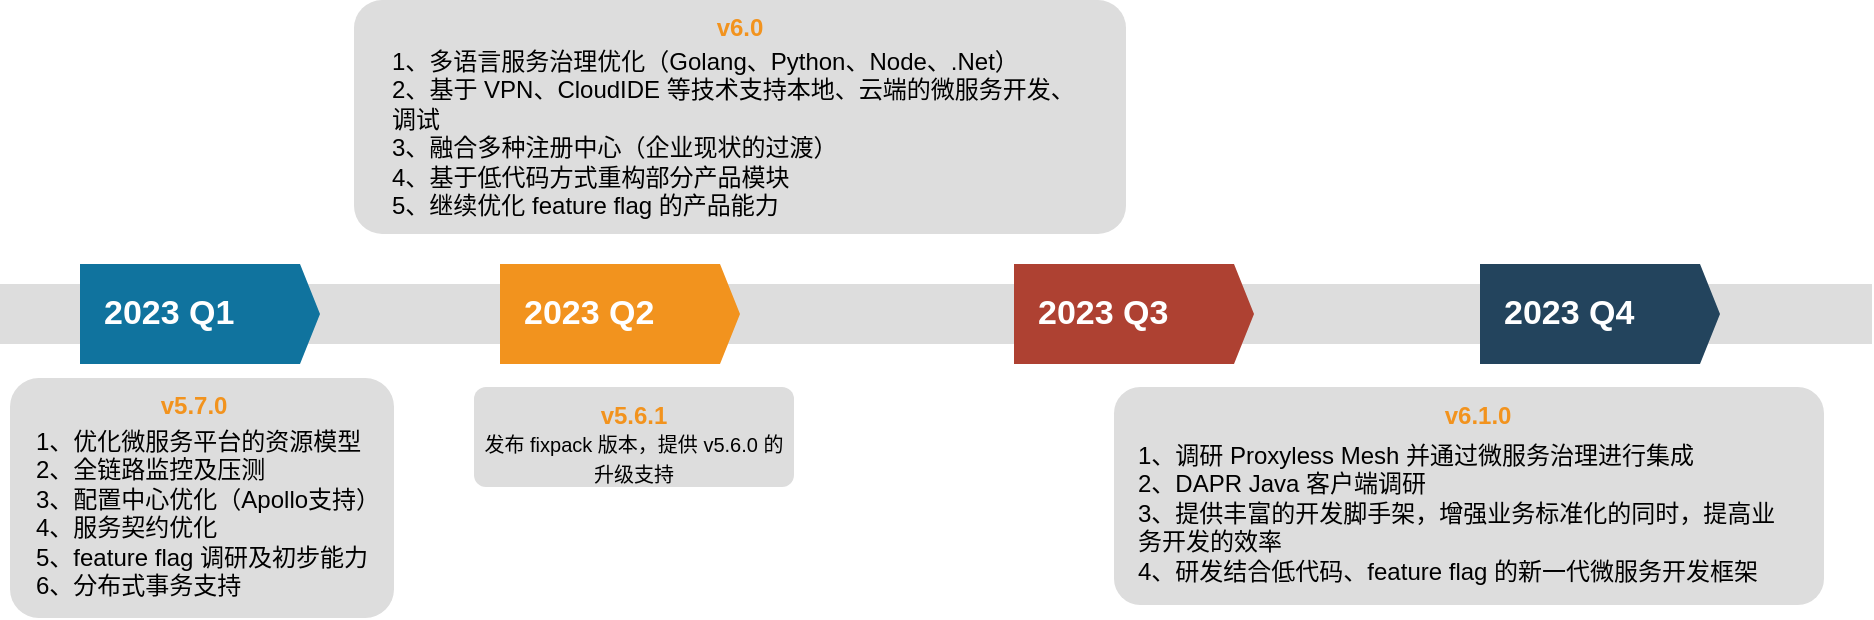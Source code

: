 <mxfile version="12.2.4" pages="1"><diagram id="LPxzDfarXafkQE6jDnBZ" name="Page-1"><mxGraphModel dx="1209" dy="-258" grid="0" gridSize="10" guides="1" tooltips="1" connect="1" arrows="1" fold="1" page="0" pageScale="1" pageWidth="827" pageHeight="1169" math="0" shadow="0"><root><mxCell id="0"/><mxCell id="1" parent="0"/><mxCell id="-Ru4AuKq-2Gei_yiUdHQ-51" value="" style="fillColor=#dddddd;rounded=0;strokeColor=none;" parent="1" vertex="1"><mxGeometry x="75" y="1154" width="936" height="30" as="geometry"/></mxCell><mxCell id="-Ru4AuKq-2Gei_yiUdHQ-52" value="2023 Q1" style="shape=mxgraph.infographic.ribbonSimple;notch1=0;notch2=10;notch=0;html=1;fillColor=#10739E;strokeColor=none;shadow=0;fontSize=17;fontColor=#FFFFFF;align=left;spacingLeft=10;fontStyle=1;" parent="1" vertex="1"><mxGeometry x="115" y="1144" width="120" height="50" as="geometry"/></mxCell><mxCell id="-Ru4AuKq-2Gei_yiUdHQ-53" value="2023 Q2" style="shape=mxgraph.infographic.ribbonSimple;notch1=0;notch2=10;notch=0;html=1;fillColor=#F2931E;strokeColor=none;shadow=0;fontSize=17;fontColor=#FFFFFF;align=left;spacingLeft=10;fontStyle=1;" parent="1" vertex="1"><mxGeometry x="325" y="1144" width="120" height="50" as="geometry"/></mxCell><mxCell id="-Ru4AuKq-2Gei_yiUdHQ-54" value="2023 Q3" style="shape=mxgraph.infographic.ribbonSimple;notch1=0;notch2=10;notch=0;html=1;fillColor=#AE4132;strokeColor=none;shadow=0;fontSize=17;fontColor=#FFFFFF;align=left;spacingLeft=10;fontStyle=1;" parent="1" vertex="1"><mxGeometry x="582" y="1144" width="120" height="50" as="geometry"/></mxCell><mxCell id="-Ru4AuKq-2Gei_yiUdHQ-55" value="2023 Q4" style="shape=mxgraph.infographic.ribbonSimple;notch1=0;notch2=10;notch=0;html=1;fillColor=#23445D;strokeColor=none;shadow=0;fontSize=17;fontColor=#FFFFFF;align=left;spacingLeft=10;fontStyle=1;" parent="1" vertex="1"><mxGeometry x="815" y="1144" width="120" height="50" as="geometry"/></mxCell><mxCell id="-Ru4AuKq-2Gei_yiUdHQ-56" value="&lt;b style=&quot;color: rgb(242 , 147 , 30)&quot;&gt;&amp;nbsp; &amp;nbsp; &amp;nbsp; &amp;nbsp; &amp;nbsp; &amp;nbsp; &amp;nbsp; &amp;nbsp; &amp;nbsp; &amp;nbsp; &amp;nbsp; v5.7.0&lt;/b&gt;&lt;font color=&quot;#10739e&quot;&gt;&lt;span&gt;&lt;br&gt;&lt;br&gt;&lt;/span&gt;&lt;br&gt;&lt;/font&gt;" style="rounded=1;strokeColor=none;fillColor=#DDDDDD;align=left;arcSize=12;verticalAlign=top;whiteSpace=wrap;html=1;fontSize=12;fontStyle=1" parent="1" vertex="1"><mxGeometry x="80" y="1201" width="192" height="120" as="geometry"/></mxCell><mxCell id="-Ru4AuKq-2Gei_yiUdHQ-61" value="1、优化微服务平台的资源模型&lt;br&gt;2、全链路监控及压测&lt;br&gt;3、配置中心优化（Apollo支持）&lt;br&gt;4、服务契约优化&lt;br&gt;5、feature flag 调研及初步能力&lt;br&gt;6、分布式事务支持&lt;br&gt;&lt;div&gt;&lt;/div&gt;" style="text;html=1;" parent="1" vertex="1"><mxGeometry x="91" y="1219" width="202" height="102" as="geometry"/></mxCell><mxCell id="-Ru4AuKq-2Gei_yiUdHQ-70" value="&lt;b style=&quot;color: rgb(242 , 147 , 30)&quot;&gt;&amp;nbsp; &amp;nbsp; &amp;nbsp; &amp;nbsp; &amp;nbsp; &amp;nbsp; &amp;nbsp; &amp;nbsp; &amp;nbsp; &amp;nbsp; &amp;nbsp; &amp;nbsp; &amp;nbsp; &amp;nbsp; &amp;nbsp; &amp;nbsp; &amp;nbsp; &amp;nbsp; &amp;nbsp; &amp;nbsp; &amp;nbsp; &amp;nbsp; &amp;nbsp; &amp;nbsp; &amp;nbsp;v6.1.0&lt;/b&gt;&lt;font color=&quot;#10739e&quot;&gt;&lt;span&gt;&lt;br&gt;&lt;br&gt;&lt;/span&gt;&lt;br&gt;&lt;/font&gt;" style="rounded=1;strokeColor=none;fillColor=#DDDDDD;align=left;arcSize=12;verticalAlign=top;whiteSpace=wrap;html=1;fontSize=12;fontStyle=1" parent="1" vertex="1"><mxGeometry x="632" y="1205.5" width="355" height="109" as="geometry"/></mxCell><mxCell id="7" value="&lt;font style=&quot;font-size: 10px&quot;&gt;&lt;font style=&quot;font-size: 12px&quot; color=&quot;#F2931E&quot;&gt;&lt;b&gt;v6.0&lt;/b&gt;&lt;/font&gt;&lt;br&gt;&lt;/font&gt;" style="rounded=1;strokeColor=none;fillColor=#DDDDDD;align=center;arcSize=12;verticalAlign=top;whiteSpace=wrap;html=1;fontSize=12;" parent="1" vertex="1"><mxGeometry x="252" y="1012" width="386" height="117" as="geometry"/></mxCell><mxCell id="8" value="&lt;font style=&quot;font-size: 10px&quot;&gt;&lt;font style=&quot;font-size: 12px&quot; color=&quot;#F2931E&quot;&gt;&lt;b&gt;v5.6.1&lt;br&gt;&lt;/b&gt;&lt;/font&gt;发布 fixpack 版本，提供 v5.6.0 的升级支持&lt;br&gt;&lt;/font&gt;" style="rounded=1;strokeColor=none;fillColor=#DDDDDD;align=center;arcSize=12;verticalAlign=top;whiteSpace=wrap;html=1;fontSize=12;" parent="1" vertex="1"><mxGeometry x="312" y="1205.5" width="160" height="50" as="geometry"/></mxCell><mxCell id="9" value="&lt;div&gt;1、多语言服务治理优化（Golang、Python、Node、.Net）&lt;/div&gt;&lt;span style=&quot;white-space: nowrap&quot;&gt;2、&lt;/span&gt;基于 VPN、CloudIDE 等技术支持本地、云端的微服务开发、调试&lt;br&gt;&lt;span style=&quot;white-space: nowrap&quot;&gt;3、融合&lt;/span&gt;多种注册中心（企业现状的过渡）&lt;br&gt;&lt;span style=&quot;white-space: nowrap&quot;&gt;4、&lt;/span&gt;基于低代码方式重构部分产品模块&lt;br&gt;&lt;span style=&quot;white-space: nowrap&quot;&gt;5、继续优化 feature flag 的产品能力&lt;br&gt;&lt;/span&gt;" style="text;html=1;whiteSpace=wrap;" parent="1" vertex="1"><mxGeometry x="269" y="1029" width="350" height="85" as="geometry"/></mxCell><mxCell id="10" value="&lt;div&gt;&lt;/div&gt;&lt;div&gt;1、调研 Proxyless Mesh 并通过微服务治理进行集成&lt;/div&gt;&lt;div&gt;2、DAPR Java 客户端调研&lt;/div&gt;&lt;div&gt;3、提供丰富的开发脚手架，增强业务标准化的同时，提高业务开发的效率&lt;/div&gt;&lt;div&gt;4、研发结合低代码、feature flag 的新一代微服务开发框架&lt;/div&gt;" style="text;html=1;whiteSpace=wrap;" parent="1" vertex="1"><mxGeometry x="642" y="1226" width="330" height="85" as="geometry"/></mxCell></root></mxGraphModel></diagram></mxfile>